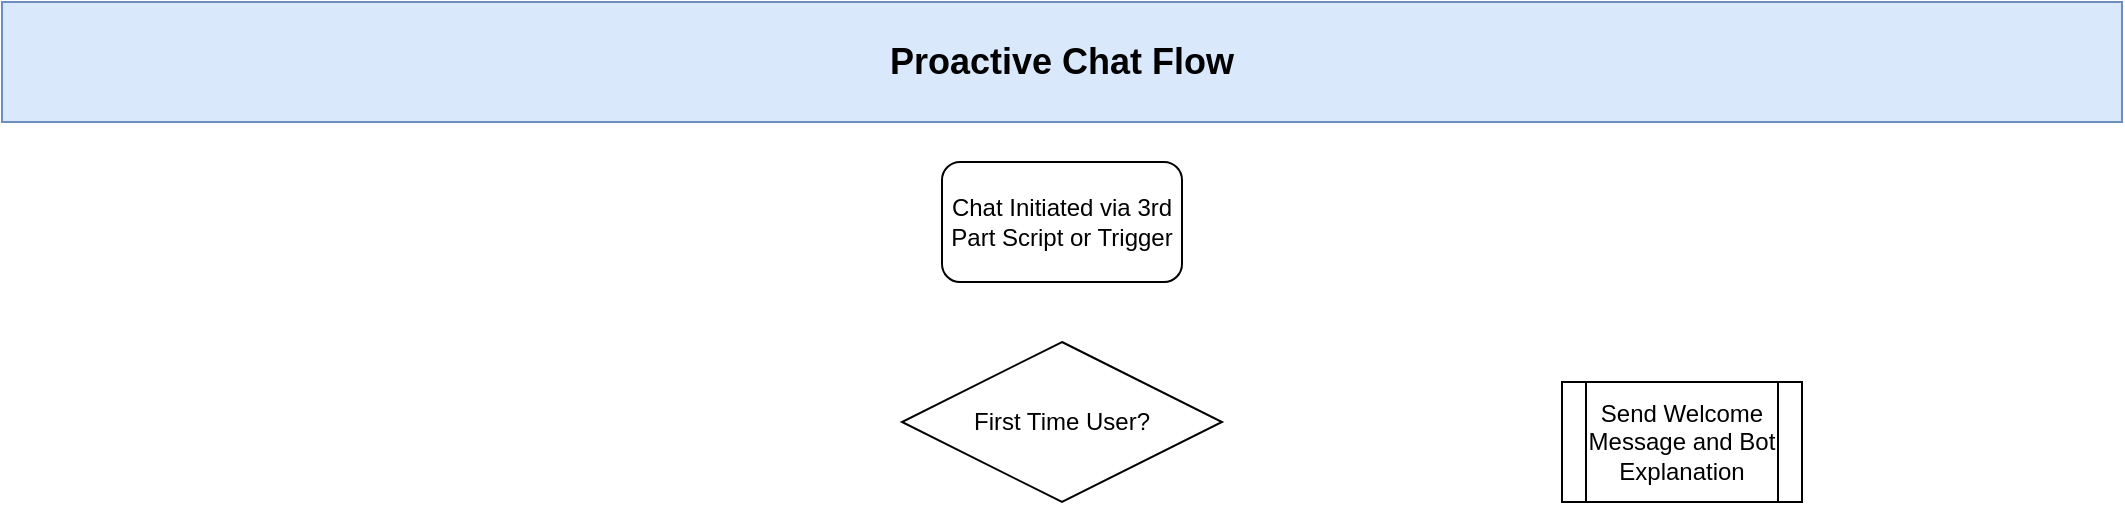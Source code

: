 <mxfile version="24.6.4" type="github">
  <diagram name="Page-1" id="74e2e168-ea6b-b213-b513-2b3c1d86103e">
    <mxGraphModel dx="2074" dy="1106" grid="1" gridSize="10" guides="1" tooltips="1" connect="1" arrows="1" fold="1" page="1" pageScale="1" pageWidth="1100" pageHeight="850" background="none" math="0" shadow="0">
      <root>
        <mxCell id="0" />
        <mxCell id="1" parent="0" />
        <mxCell id="hK2bsBgJ5N41kF499l3I-1" value="&lt;b&gt;&lt;font style=&quot;font-size: 18px;&quot;&gt;Proactive Chat Flow&lt;/font&gt;&lt;/b&gt;" style="rounded=0;whiteSpace=wrap;html=1;strokeColor=#6c8ebf;fillColor=#dae8fc;" vertex="1" parent="1">
          <mxGeometry x="20" y="10" width="1060" height="60" as="geometry" />
        </mxCell>
        <mxCell id="hK2bsBgJ5N41kF499l3I-2" value="Chat Initiated via 3rd Part Script or Trigger" style="rounded=1;whiteSpace=wrap;html=1;" vertex="1" parent="1">
          <mxGeometry x="490" y="90" width="120" height="60" as="geometry" />
        </mxCell>
        <mxCell id="hK2bsBgJ5N41kF499l3I-3" value="Send Welcome Message and Bot Explanation" style="shape=process;whiteSpace=wrap;html=1;backgroundOutline=1;" vertex="1" parent="1">
          <mxGeometry x="800" y="200" width="120" height="60" as="geometry" />
        </mxCell>
        <mxCell id="hK2bsBgJ5N41kF499l3I-4" value="First Time User?" style="rhombus;whiteSpace=wrap;html=1;" vertex="1" parent="1">
          <mxGeometry x="470" y="180" width="160" height="80" as="geometry" />
        </mxCell>
      </root>
    </mxGraphModel>
  </diagram>
</mxfile>
